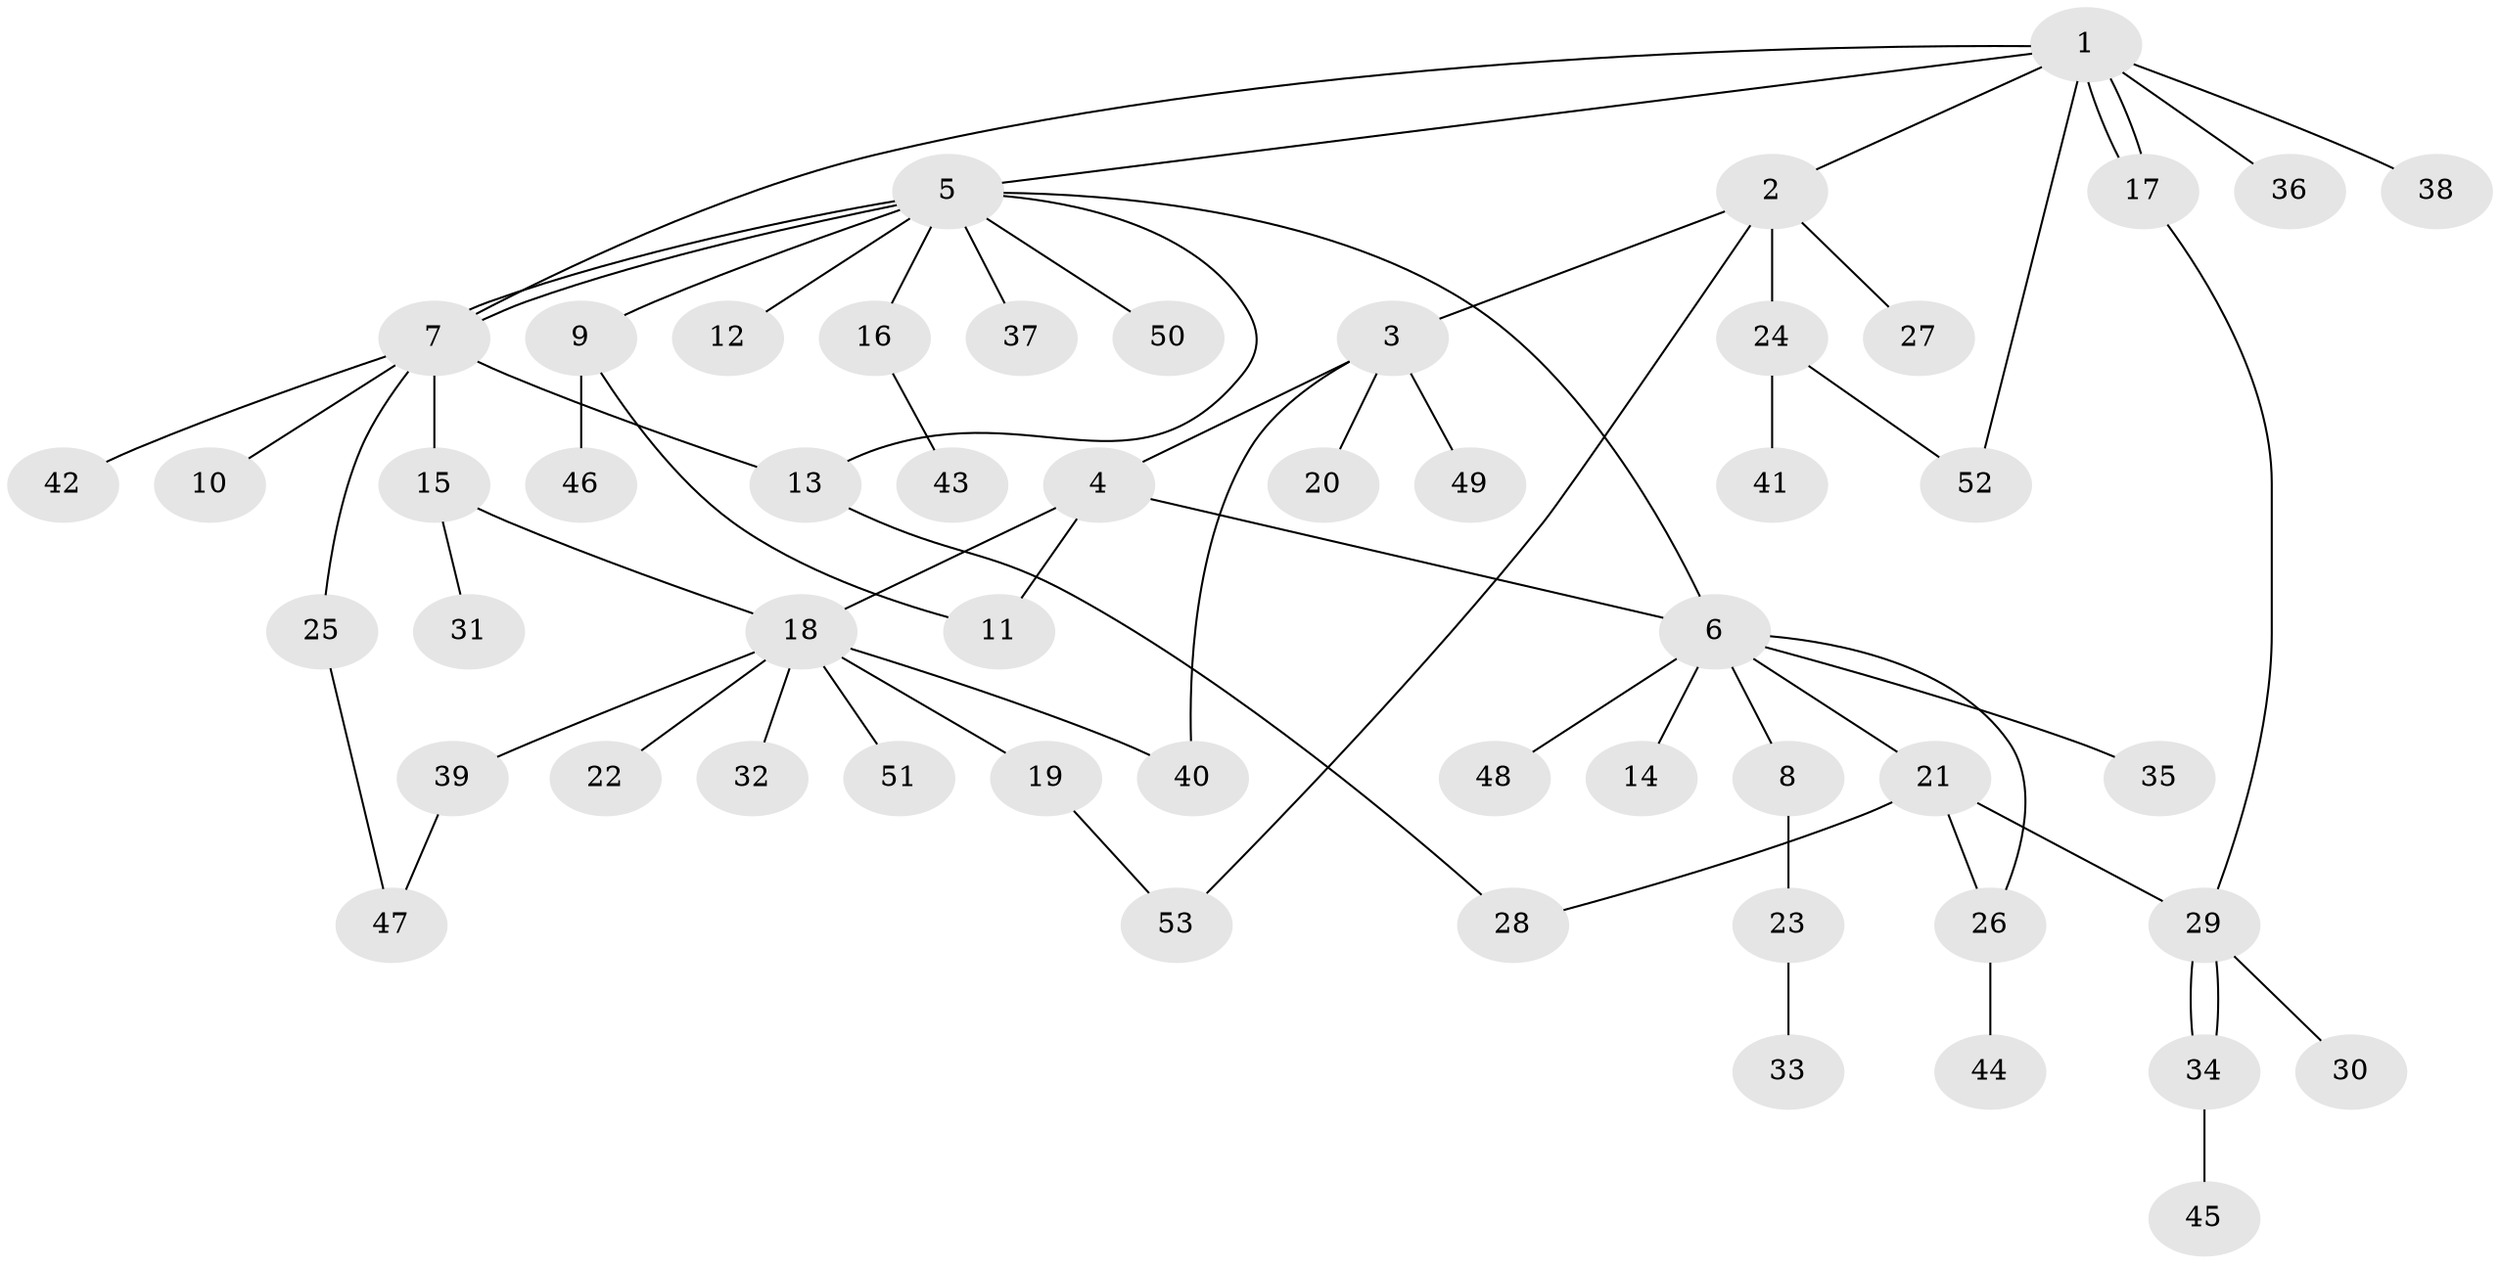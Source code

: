 // coarse degree distribution, {8: 0.02702702702702703, 5: 0.05405405405405406, 4: 0.08108108108108109, 10: 0.02702702702702703, 7: 0.02702702702702703, 6: 0.02702702702702703, 2: 0.1891891891891892, 1: 0.5135135135135135, 9: 0.02702702702702703, 3: 0.02702702702702703}
// Generated by graph-tools (version 1.1) at 2025/51/02/27/25 19:51:57]
// undirected, 53 vertices, 67 edges
graph export_dot {
graph [start="1"]
  node [color=gray90,style=filled];
  1;
  2;
  3;
  4;
  5;
  6;
  7;
  8;
  9;
  10;
  11;
  12;
  13;
  14;
  15;
  16;
  17;
  18;
  19;
  20;
  21;
  22;
  23;
  24;
  25;
  26;
  27;
  28;
  29;
  30;
  31;
  32;
  33;
  34;
  35;
  36;
  37;
  38;
  39;
  40;
  41;
  42;
  43;
  44;
  45;
  46;
  47;
  48;
  49;
  50;
  51;
  52;
  53;
  1 -- 2;
  1 -- 5;
  1 -- 7;
  1 -- 17;
  1 -- 17;
  1 -- 36;
  1 -- 38;
  1 -- 52;
  2 -- 3;
  2 -- 24;
  2 -- 27;
  2 -- 53;
  3 -- 4;
  3 -- 20;
  3 -- 40;
  3 -- 49;
  4 -- 6;
  4 -- 11;
  4 -- 18;
  5 -- 6;
  5 -- 7;
  5 -- 7;
  5 -- 9;
  5 -- 12;
  5 -- 13;
  5 -- 16;
  5 -- 37;
  5 -- 50;
  6 -- 8;
  6 -- 14;
  6 -- 21;
  6 -- 26;
  6 -- 35;
  6 -- 48;
  7 -- 10;
  7 -- 13;
  7 -- 15;
  7 -- 25;
  7 -- 42;
  8 -- 23;
  9 -- 11;
  9 -- 46;
  13 -- 28;
  15 -- 18;
  15 -- 31;
  16 -- 43;
  17 -- 29;
  18 -- 19;
  18 -- 22;
  18 -- 32;
  18 -- 39;
  18 -- 40;
  18 -- 51;
  19 -- 53;
  21 -- 26;
  21 -- 28;
  21 -- 29;
  23 -- 33;
  24 -- 41;
  24 -- 52;
  25 -- 47;
  26 -- 44;
  29 -- 30;
  29 -- 34;
  29 -- 34;
  34 -- 45;
  39 -- 47;
}
